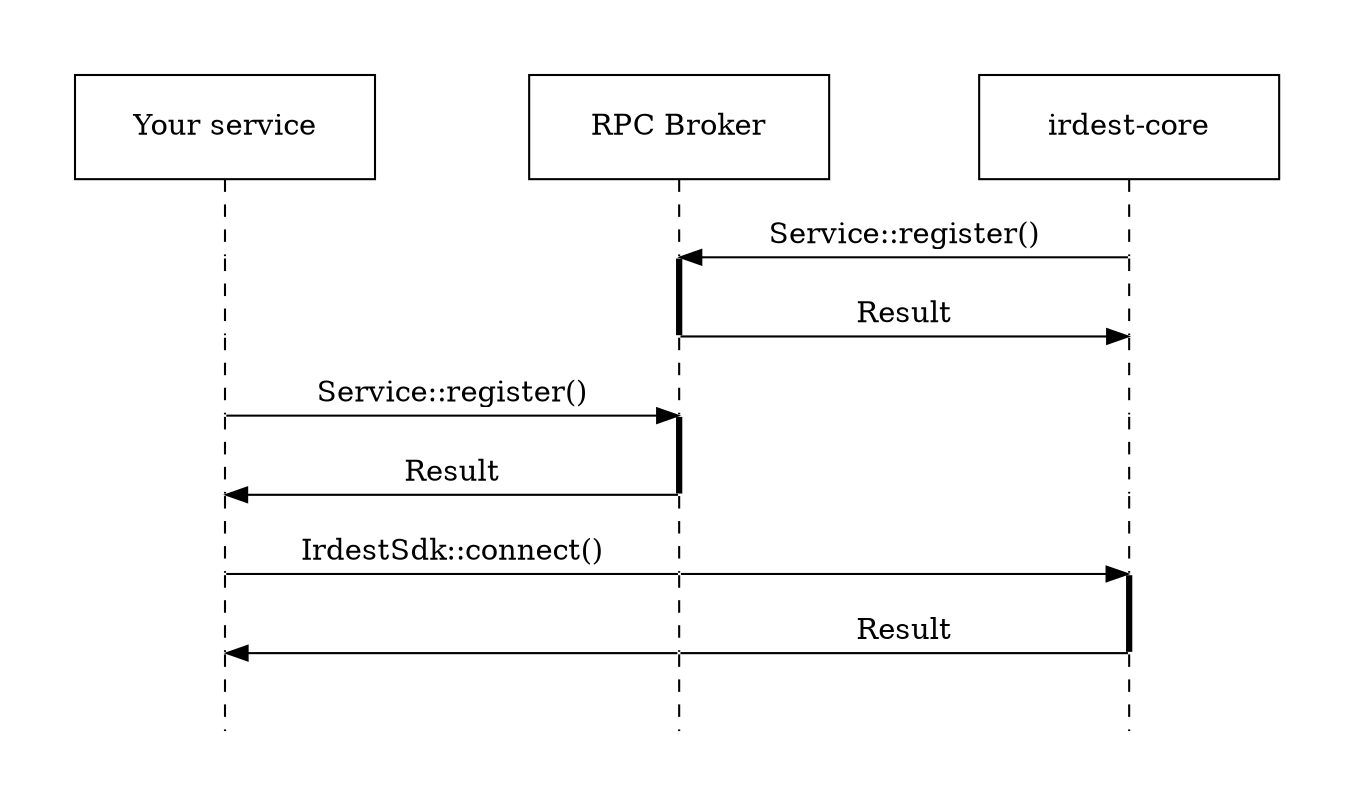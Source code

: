 digraph G {
  pad=0.5
  graph [overlap=true, splines=line, nodesep=1.0, ordering=out];
  edge [arrowhead=none];
  node [shape=none, width=0, height=0, label=""];

    {
        rank=same;
        node[shape=rectangle, height=0.7, width=2];
        app[label="Your service"];
        broker[label="RPC Broker"];
        core[label="irdest-core"];
    }
    
    // Draw vertical lines
    {
        edge [style=dashed weight=6];
        app -> a1 -> a2 -> a3 -> a4 -> a5 -> a6 -> a7;
    }
    {
        edge [style=dashed weight=6];
        broker -> b1
        b1 -> b2 [penwidth=3 style=solid]
        b2 -> b3
        b3 -> b4 [penwidth=3 style=solid]
        b4 -> b5 -> b6 -> b7
    }
    {
        edge [style=dashed weight=6];
        core -> c1;
        c1-> c2
        c2 -> c3 -> c4 -> c5
        c5 -> c6 [penwidth=3 style=solid]
        c6 -> c7
    }
    
    // irdest-core registers itself
    { rank=same b1 -> c1 [label="Service::register()" dir=back arrowhead=normal] }
    { rank=same b2 -> c2 [label="Result", arrowhead=normal] }

    // app registers itself
    { rank=same a3 -> b3 [label="Service::register()" arrowhead=normal] }
    { rank=same a4 -> b4 [label="Result", arrowhead=normal, dir=back]; }

    // app registers with irdest-core
    { rank=same a5 -> b5 [label="IrdestSdk::connect()"] }
    { rank=same b5 -> c5 [arrowhead=normal] }
    { rank=same b6 -> c6 [label="Result" arrowhead=none] }
    { rank=same a6 -> b6 [dir=back arrowhead=normal] }
}

